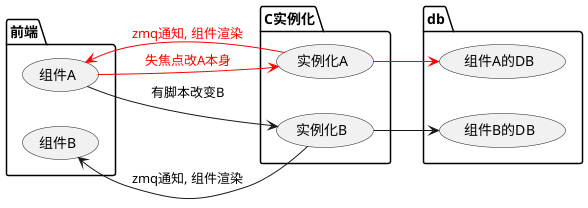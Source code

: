@startuml
left to right direction
package 前端 {
    usecase 组件A as "
        组件A
    " 
    usecase 组件B as "
        组件B
    "
}

package db {
    usecase 组件A的DB
    usecase 组件B的DB
}

package C实例化 {
    usecase 实例化A
    usecase 实例化B
}

组件A --> 实例化A #line:red;text:red : 失焦点改A本身
组件A --> 实例化B: 有脚本改变B

实例化A --> 组件A的DB #line:red;text:red 
实例化B --> 组件B的DB

实例化A --> 组件A #line:red;text:red : zmq通知, 组件渲染
实例化B --> 组件B: zmq通知, 组件渲染

@enduml